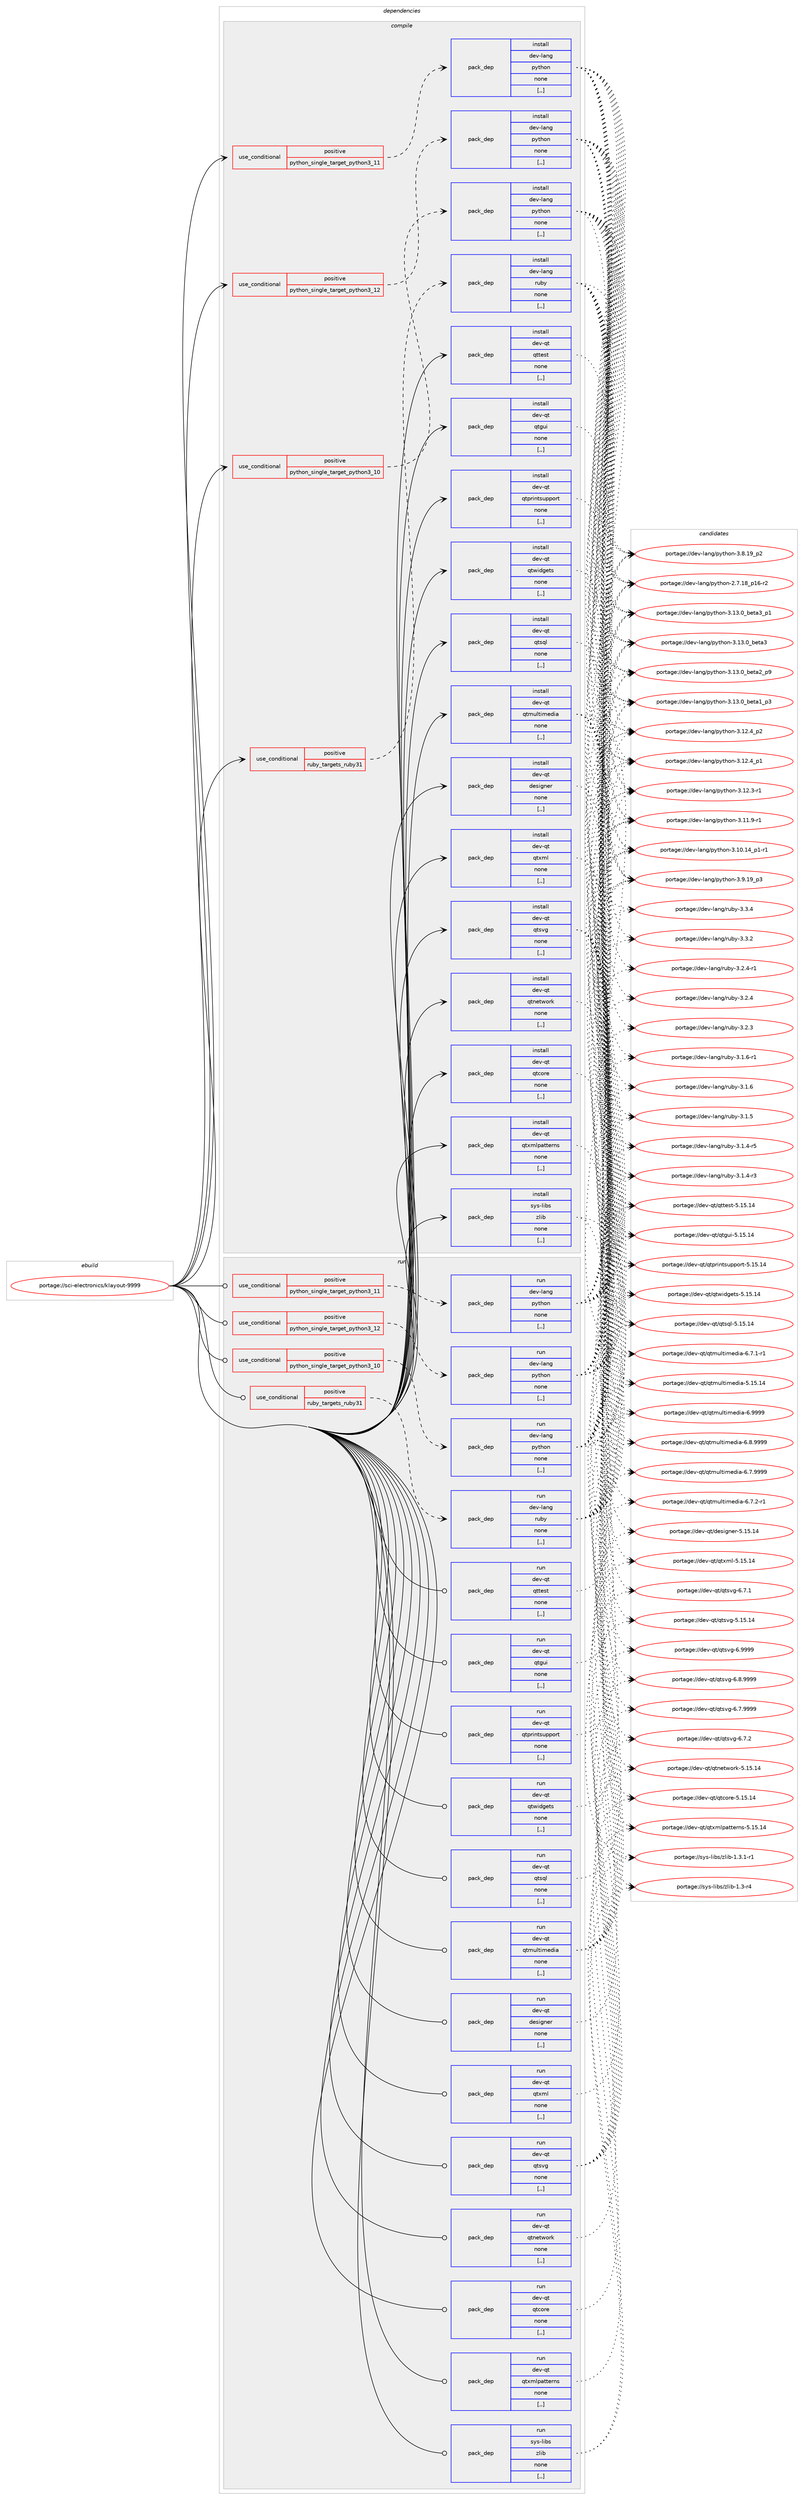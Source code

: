 digraph prolog {

# *************
# Graph options
# *************

newrank=true;
concentrate=true;
compound=true;
graph [rankdir=LR,fontname=Helvetica,fontsize=10,ranksep=1.5];#, ranksep=2.5, nodesep=0.2];
edge  [arrowhead=vee];
node  [fontname=Helvetica,fontsize=10];

# **********
# The ebuild
# **********

subgraph cluster_leftcol {
color=gray;
rank=same;
label=<<i>ebuild</i>>;
id [label="portage://sci-electronics/klayout-9999", color=red, width=4, href="../sci-electronics/klayout-9999.svg"];
}

# ****************
# The dependencies
# ****************

subgraph cluster_midcol {
color=gray;
label=<<i>dependencies</i>>;
subgraph cluster_compile {
fillcolor="#eeeeee";
style=filled;
label=<<i>compile</i>>;
subgraph cond103961 {
dependency392672 [label=<<TABLE BORDER="0" CELLBORDER="1" CELLSPACING="0" CELLPADDING="4"><TR><TD ROWSPAN="3" CELLPADDING="10">use_conditional</TD></TR><TR><TD>positive</TD></TR><TR><TD>python_single_target_python3_10</TD></TR></TABLE>>, shape=none, color=red];
subgraph pack285891 {
dependency392673 [label=<<TABLE BORDER="0" CELLBORDER="1" CELLSPACING="0" CELLPADDING="4" WIDTH="220"><TR><TD ROWSPAN="6" CELLPADDING="30">pack_dep</TD></TR><TR><TD WIDTH="110">install</TD></TR><TR><TD>dev-lang</TD></TR><TR><TD>python</TD></TR><TR><TD>none</TD></TR><TR><TD>[,,]</TD></TR></TABLE>>, shape=none, color=blue];
}
dependency392672:e -> dependency392673:w [weight=20,style="dashed",arrowhead="vee"];
}
id:e -> dependency392672:w [weight=20,style="solid",arrowhead="vee"];
subgraph cond103962 {
dependency392674 [label=<<TABLE BORDER="0" CELLBORDER="1" CELLSPACING="0" CELLPADDING="4"><TR><TD ROWSPAN="3" CELLPADDING="10">use_conditional</TD></TR><TR><TD>positive</TD></TR><TR><TD>python_single_target_python3_11</TD></TR></TABLE>>, shape=none, color=red];
subgraph pack285892 {
dependency392675 [label=<<TABLE BORDER="0" CELLBORDER="1" CELLSPACING="0" CELLPADDING="4" WIDTH="220"><TR><TD ROWSPAN="6" CELLPADDING="30">pack_dep</TD></TR><TR><TD WIDTH="110">install</TD></TR><TR><TD>dev-lang</TD></TR><TR><TD>python</TD></TR><TR><TD>none</TD></TR><TR><TD>[,,]</TD></TR></TABLE>>, shape=none, color=blue];
}
dependency392674:e -> dependency392675:w [weight=20,style="dashed",arrowhead="vee"];
}
id:e -> dependency392674:w [weight=20,style="solid",arrowhead="vee"];
subgraph cond103963 {
dependency392676 [label=<<TABLE BORDER="0" CELLBORDER="1" CELLSPACING="0" CELLPADDING="4"><TR><TD ROWSPAN="3" CELLPADDING="10">use_conditional</TD></TR><TR><TD>positive</TD></TR><TR><TD>python_single_target_python3_12</TD></TR></TABLE>>, shape=none, color=red];
subgraph pack285893 {
dependency392677 [label=<<TABLE BORDER="0" CELLBORDER="1" CELLSPACING="0" CELLPADDING="4" WIDTH="220"><TR><TD ROWSPAN="6" CELLPADDING="30">pack_dep</TD></TR><TR><TD WIDTH="110">install</TD></TR><TR><TD>dev-lang</TD></TR><TR><TD>python</TD></TR><TR><TD>none</TD></TR><TR><TD>[,,]</TD></TR></TABLE>>, shape=none, color=blue];
}
dependency392676:e -> dependency392677:w [weight=20,style="dashed",arrowhead="vee"];
}
id:e -> dependency392676:w [weight=20,style="solid",arrowhead="vee"];
subgraph cond103964 {
dependency392678 [label=<<TABLE BORDER="0" CELLBORDER="1" CELLSPACING="0" CELLPADDING="4"><TR><TD ROWSPAN="3" CELLPADDING="10">use_conditional</TD></TR><TR><TD>positive</TD></TR><TR><TD>ruby_targets_ruby31</TD></TR></TABLE>>, shape=none, color=red];
subgraph pack285894 {
dependency392679 [label=<<TABLE BORDER="0" CELLBORDER="1" CELLSPACING="0" CELLPADDING="4" WIDTH="220"><TR><TD ROWSPAN="6" CELLPADDING="30">pack_dep</TD></TR><TR><TD WIDTH="110">install</TD></TR><TR><TD>dev-lang</TD></TR><TR><TD>ruby</TD></TR><TR><TD>none</TD></TR><TR><TD>[,,]</TD></TR></TABLE>>, shape=none, color=blue];
}
dependency392678:e -> dependency392679:w [weight=20,style="dashed",arrowhead="vee"];
}
id:e -> dependency392678:w [weight=20,style="solid",arrowhead="vee"];
subgraph pack285895 {
dependency392680 [label=<<TABLE BORDER="0" CELLBORDER="1" CELLSPACING="0" CELLPADDING="4" WIDTH="220"><TR><TD ROWSPAN="6" CELLPADDING="30">pack_dep</TD></TR><TR><TD WIDTH="110">install</TD></TR><TR><TD>dev-qt</TD></TR><TR><TD>designer</TD></TR><TR><TD>none</TD></TR><TR><TD>[,,]</TD></TR></TABLE>>, shape=none, color=blue];
}
id:e -> dependency392680:w [weight=20,style="solid",arrowhead="vee"];
subgraph pack285896 {
dependency392681 [label=<<TABLE BORDER="0" CELLBORDER="1" CELLSPACING="0" CELLPADDING="4" WIDTH="220"><TR><TD ROWSPAN="6" CELLPADDING="30">pack_dep</TD></TR><TR><TD WIDTH="110">install</TD></TR><TR><TD>dev-qt</TD></TR><TR><TD>qtcore</TD></TR><TR><TD>none</TD></TR><TR><TD>[,,]</TD></TR></TABLE>>, shape=none, color=blue];
}
id:e -> dependency392681:w [weight=20,style="solid",arrowhead="vee"];
subgraph pack285897 {
dependency392682 [label=<<TABLE BORDER="0" CELLBORDER="1" CELLSPACING="0" CELLPADDING="4" WIDTH="220"><TR><TD ROWSPAN="6" CELLPADDING="30">pack_dep</TD></TR><TR><TD WIDTH="110">install</TD></TR><TR><TD>dev-qt</TD></TR><TR><TD>qtgui</TD></TR><TR><TD>none</TD></TR><TR><TD>[,,]</TD></TR></TABLE>>, shape=none, color=blue];
}
id:e -> dependency392682:w [weight=20,style="solid",arrowhead="vee"];
subgraph pack285898 {
dependency392683 [label=<<TABLE BORDER="0" CELLBORDER="1" CELLSPACING="0" CELLPADDING="4" WIDTH="220"><TR><TD ROWSPAN="6" CELLPADDING="30">pack_dep</TD></TR><TR><TD WIDTH="110">install</TD></TR><TR><TD>dev-qt</TD></TR><TR><TD>qtmultimedia</TD></TR><TR><TD>none</TD></TR><TR><TD>[,,]</TD></TR></TABLE>>, shape=none, color=blue];
}
id:e -> dependency392683:w [weight=20,style="solid",arrowhead="vee"];
subgraph pack285899 {
dependency392684 [label=<<TABLE BORDER="0" CELLBORDER="1" CELLSPACING="0" CELLPADDING="4" WIDTH="220"><TR><TD ROWSPAN="6" CELLPADDING="30">pack_dep</TD></TR><TR><TD WIDTH="110">install</TD></TR><TR><TD>dev-qt</TD></TR><TR><TD>qtnetwork</TD></TR><TR><TD>none</TD></TR><TR><TD>[,,]</TD></TR></TABLE>>, shape=none, color=blue];
}
id:e -> dependency392684:w [weight=20,style="solid",arrowhead="vee"];
subgraph pack285900 {
dependency392685 [label=<<TABLE BORDER="0" CELLBORDER="1" CELLSPACING="0" CELLPADDING="4" WIDTH="220"><TR><TD ROWSPAN="6" CELLPADDING="30">pack_dep</TD></TR><TR><TD WIDTH="110">install</TD></TR><TR><TD>dev-qt</TD></TR><TR><TD>qtprintsupport</TD></TR><TR><TD>none</TD></TR><TR><TD>[,,]</TD></TR></TABLE>>, shape=none, color=blue];
}
id:e -> dependency392685:w [weight=20,style="solid",arrowhead="vee"];
subgraph pack285901 {
dependency392686 [label=<<TABLE BORDER="0" CELLBORDER="1" CELLSPACING="0" CELLPADDING="4" WIDTH="220"><TR><TD ROWSPAN="6" CELLPADDING="30">pack_dep</TD></TR><TR><TD WIDTH="110">install</TD></TR><TR><TD>dev-qt</TD></TR><TR><TD>qtsql</TD></TR><TR><TD>none</TD></TR><TR><TD>[,,]</TD></TR></TABLE>>, shape=none, color=blue];
}
id:e -> dependency392686:w [weight=20,style="solid",arrowhead="vee"];
subgraph pack285902 {
dependency392687 [label=<<TABLE BORDER="0" CELLBORDER="1" CELLSPACING="0" CELLPADDING="4" WIDTH="220"><TR><TD ROWSPAN="6" CELLPADDING="30">pack_dep</TD></TR><TR><TD WIDTH="110">install</TD></TR><TR><TD>dev-qt</TD></TR><TR><TD>qtsvg</TD></TR><TR><TD>none</TD></TR><TR><TD>[,,]</TD></TR></TABLE>>, shape=none, color=blue];
}
id:e -> dependency392687:w [weight=20,style="solid",arrowhead="vee"];
subgraph pack285903 {
dependency392688 [label=<<TABLE BORDER="0" CELLBORDER="1" CELLSPACING="0" CELLPADDING="4" WIDTH="220"><TR><TD ROWSPAN="6" CELLPADDING="30">pack_dep</TD></TR><TR><TD WIDTH="110">install</TD></TR><TR><TD>dev-qt</TD></TR><TR><TD>qttest</TD></TR><TR><TD>none</TD></TR><TR><TD>[,,]</TD></TR></TABLE>>, shape=none, color=blue];
}
id:e -> dependency392688:w [weight=20,style="solid",arrowhead="vee"];
subgraph pack285904 {
dependency392689 [label=<<TABLE BORDER="0" CELLBORDER="1" CELLSPACING="0" CELLPADDING="4" WIDTH="220"><TR><TD ROWSPAN="6" CELLPADDING="30">pack_dep</TD></TR><TR><TD WIDTH="110">install</TD></TR><TR><TD>dev-qt</TD></TR><TR><TD>qtwidgets</TD></TR><TR><TD>none</TD></TR><TR><TD>[,,]</TD></TR></TABLE>>, shape=none, color=blue];
}
id:e -> dependency392689:w [weight=20,style="solid",arrowhead="vee"];
subgraph pack285905 {
dependency392690 [label=<<TABLE BORDER="0" CELLBORDER="1" CELLSPACING="0" CELLPADDING="4" WIDTH="220"><TR><TD ROWSPAN="6" CELLPADDING="30">pack_dep</TD></TR><TR><TD WIDTH="110">install</TD></TR><TR><TD>dev-qt</TD></TR><TR><TD>qtxml</TD></TR><TR><TD>none</TD></TR><TR><TD>[,,]</TD></TR></TABLE>>, shape=none, color=blue];
}
id:e -> dependency392690:w [weight=20,style="solid",arrowhead="vee"];
subgraph pack285906 {
dependency392691 [label=<<TABLE BORDER="0" CELLBORDER="1" CELLSPACING="0" CELLPADDING="4" WIDTH="220"><TR><TD ROWSPAN="6" CELLPADDING="30">pack_dep</TD></TR><TR><TD WIDTH="110">install</TD></TR><TR><TD>dev-qt</TD></TR><TR><TD>qtxmlpatterns</TD></TR><TR><TD>none</TD></TR><TR><TD>[,,]</TD></TR></TABLE>>, shape=none, color=blue];
}
id:e -> dependency392691:w [weight=20,style="solid",arrowhead="vee"];
subgraph pack285907 {
dependency392692 [label=<<TABLE BORDER="0" CELLBORDER="1" CELLSPACING="0" CELLPADDING="4" WIDTH="220"><TR><TD ROWSPAN="6" CELLPADDING="30">pack_dep</TD></TR><TR><TD WIDTH="110">install</TD></TR><TR><TD>sys-libs</TD></TR><TR><TD>zlib</TD></TR><TR><TD>none</TD></TR><TR><TD>[,,]</TD></TR></TABLE>>, shape=none, color=blue];
}
id:e -> dependency392692:w [weight=20,style="solid",arrowhead="vee"];
}
subgraph cluster_compileandrun {
fillcolor="#eeeeee";
style=filled;
label=<<i>compile and run</i>>;
}
subgraph cluster_run {
fillcolor="#eeeeee";
style=filled;
label=<<i>run</i>>;
subgraph cond103965 {
dependency392693 [label=<<TABLE BORDER="0" CELLBORDER="1" CELLSPACING="0" CELLPADDING="4"><TR><TD ROWSPAN="3" CELLPADDING="10">use_conditional</TD></TR><TR><TD>positive</TD></TR><TR><TD>python_single_target_python3_10</TD></TR></TABLE>>, shape=none, color=red];
subgraph pack285908 {
dependency392694 [label=<<TABLE BORDER="0" CELLBORDER="1" CELLSPACING="0" CELLPADDING="4" WIDTH="220"><TR><TD ROWSPAN="6" CELLPADDING="30">pack_dep</TD></TR><TR><TD WIDTH="110">run</TD></TR><TR><TD>dev-lang</TD></TR><TR><TD>python</TD></TR><TR><TD>none</TD></TR><TR><TD>[,,]</TD></TR></TABLE>>, shape=none, color=blue];
}
dependency392693:e -> dependency392694:w [weight=20,style="dashed",arrowhead="vee"];
}
id:e -> dependency392693:w [weight=20,style="solid",arrowhead="odot"];
subgraph cond103966 {
dependency392695 [label=<<TABLE BORDER="0" CELLBORDER="1" CELLSPACING="0" CELLPADDING="4"><TR><TD ROWSPAN="3" CELLPADDING="10">use_conditional</TD></TR><TR><TD>positive</TD></TR><TR><TD>python_single_target_python3_11</TD></TR></TABLE>>, shape=none, color=red];
subgraph pack285909 {
dependency392696 [label=<<TABLE BORDER="0" CELLBORDER="1" CELLSPACING="0" CELLPADDING="4" WIDTH="220"><TR><TD ROWSPAN="6" CELLPADDING="30">pack_dep</TD></TR><TR><TD WIDTH="110">run</TD></TR><TR><TD>dev-lang</TD></TR><TR><TD>python</TD></TR><TR><TD>none</TD></TR><TR><TD>[,,]</TD></TR></TABLE>>, shape=none, color=blue];
}
dependency392695:e -> dependency392696:w [weight=20,style="dashed",arrowhead="vee"];
}
id:e -> dependency392695:w [weight=20,style="solid",arrowhead="odot"];
subgraph cond103967 {
dependency392697 [label=<<TABLE BORDER="0" CELLBORDER="1" CELLSPACING="0" CELLPADDING="4"><TR><TD ROWSPAN="3" CELLPADDING="10">use_conditional</TD></TR><TR><TD>positive</TD></TR><TR><TD>python_single_target_python3_12</TD></TR></TABLE>>, shape=none, color=red];
subgraph pack285910 {
dependency392698 [label=<<TABLE BORDER="0" CELLBORDER="1" CELLSPACING="0" CELLPADDING="4" WIDTH="220"><TR><TD ROWSPAN="6" CELLPADDING="30">pack_dep</TD></TR><TR><TD WIDTH="110">run</TD></TR><TR><TD>dev-lang</TD></TR><TR><TD>python</TD></TR><TR><TD>none</TD></TR><TR><TD>[,,]</TD></TR></TABLE>>, shape=none, color=blue];
}
dependency392697:e -> dependency392698:w [weight=20,style="dashed",arrowhead="vee"];
}
id:e -> dependency392697:w [weight=20,style="solid",arrowhead="odot"];
subgraph cond103968 {
dependency392699 [label=<<TABLE BORDER="0" CELLBORDER="1" CELLSPACING="0" CELLPADDING="4"><TR><TD ROWSPAN="3" CELLPADDING="10">use_conditional</TD></TR><TR><TD>positive</TD></TR><TR><TD>ruby_targets_ruby31</TD></TR></TABLE>>, shape=none, color=red];
subgraph pack285911 {
dependency392700 [label=<<TABLE BORDER="0" CELLBORDER="1" CELLSPACING="0" CELLPADDING="4" WIDTH="220"><TR><TD ROWSPAN="6" CELLPADDING="30">pack_dep</TD></TR><TR><TD WIDTH="110">run</TD></TR><TR><TD>dev-lang</TD></TR><TR><TD>ruby</TD></TR><TR><TD>none</TD></TR><TR><TD>[,,]</TD></TR></TABLE>>, shape=none, color=blue];
}
dependency392699:e -> dependency392700:w [weight=20,style="dashed",arrowhead="vee"];
}
id:e -> dependency392699:w [weight=20,style="solid",arrowhead="odot"];
subgraph pack285912 {
dependency392701 [label=<<TABLE BORDER="0" CELLBORDER="1" CELLSPACING="0" CELLPADDING="4" WIDTH="220"><TR><TD ROWSPAN="6" CELLPADDING="30">pack_dep</TD></TR><TR><TD WIDTH="110">run</TD></TR><TR><TD>dev-qt</TD></TR><TR><TD>designer</TD></TR><TR><TD>none</TD></TR><TR><TD>[,,]</TD></TR></TABLE>>, shape=none, color=blue];
}
id:e -> dependency392701:w [weight=20,style="solid",arrowhead="odot"];
subgraph pack285913 {
dependency392702 [label=<<TABLE BORDER="0" CELLBORDER="1" CELLSPACING="0" CELLPADDING="4" WIDTH="220"><TR><TD ROWSPAN="6" CELLPADDING="30">pack_dep</TD></TR><TR><TD WIDTH="110">run</TD></TR><TR><TD>dev-qt</TD></TR><TR><TD>qtcore</TD></TR><TR><TD>none</TD></TR><TR><TD>[,,]</TD></TR></TABLE>>, shape=none, color=blue];
}
id:e -> dependency392702:w [weight=20,style="solid",arrowhead="odot"];
subgraph pack285914 {
dependency392703 [label=<<TABLE BORDER="0" CELLBORDER="1" CELLSPACING="0" CELLPADDING="4" WIDTH="220"><TR><TD ROWSPAN="6" CELLPADDING="30">pack_dep</TD></TR><TR><TD WIDTH="110">run</TD></TR><TR><TD>dev-qt</TD></TR><TR><TD>qtgui</TD></TR><TR><TD>none</TD></TR><TR><TD>[,,]</TD></TR></TABLE>>, shape=none, color=blue];
}
id:e -> dependency392703:w [weight=20,style="solid",arrowhead="odot"];
subgraph pack285915 {
dependency392704 [label=<<TABLE BORDER="0" CELLBORDER="1" CELLSPACING="0" CELLPADDING="4" WIDTH="220"><TR><TD ROWSPAN="6" CELLPADDING="30">pack_dep</TD></TR><TR><TD WIDTH="110">run</TD></TR><TR><TD>dev-qt</TD></TR><TR><TD>qtmultimedia</TD></TR><TR><TD>none</TD></TR><TR><TD>[,,]</TD></TR></TABLE>>, shape=none, color=blue];
}
id:e -> dependency392704:w [weight=20,style="solid",arrowhead="odot"];
subgraph pack285916 {
dependency392705 [label=<<TABLE BORDER="0" CELLBORDER="1" CELLSPACING="0" CELLPADDING="4" WIDTH="220"><TR><TD ROWSPAN="6" CELLPADDING="30">pack_dep</TD></TR><TR><TD WIDTH="110">run</TD></TR><TR><TD>dev-qt</TD></TR><TR><TD>qtnetwork</TD></TR><TR><TD>none</TD></TR><TR><TD>[,,]</TD></TR></TABLE>>, shape=none, color=blue];
}
id:e -> dependency392705:w [weight=20,style="solid",arrowhead="odot"];
subgraph pack285917 {
dependency392706 [label=<<TABLE BORDER="0" CELLBORDER="1" CELLSPACING="0" CELLPADDING="4" WIDTH="220"><TR><TD ROWSPAN="6" CELLPADDING="30">pack_dep</TD></TR><TR><TD WIDTH="110">run</TD></TR><TR><TD>dev-qt</TD></TR><TR><TD>qtprintsupport</TD></TR><TR><TD>none</TD></TR><TR><TD>[,,]</TD></TR></TABLE>>, shape=none, color=blue];
}
id:e -> dependency392706:w [weight=20,style="solid",arrowhead="odot"];
subgraph pack285918 {
dependency392707 [label=<<TABLE BORDER="0" CELLBORDER="1" CELLSPACING="0" CELLPADDING="4" WIDTH="220"><TR><TD ROWSPAN="6" CELLPADDING="30">pack_dep</TD></TR><TR><TD WIDTH="110">run</TD></TR><TR><TD>dev-qt</TD></TR><TR><TD>qtsql</TD></TR><TR><TD>none</TD></TR><TR><TD>[,,]</TD></TR></TABLE>>, shape=none, color=blue];
}
id:e -> dependency392707:w [weight=20,style="solid",arrowhead="odot"];
subgraph pack285919 {
dependency392708 [label=<<TABLE BORDER="0" CELLBORDER="1" CELLSPACING="0" CELLPADDING="4" WIDTH="220"><TR><TD ROWSPAN="6" CELLPADDING="30">pack_dep</TD></TR><TR><TD WIDTH="110">run</TD></TR><TR><TD>dev-qt</TD></TR><TR><TD>qtsvg</TD></TR><TR><TD>none</TD></TR><TR><TD>[,,]</TD></TR></TABLE>>, shape=none, color=blue];
}
id:e -> dependency392708:w [weight=20,style="solid",arrowhead="odot"];
subgraph pack285920 {
dependency392709 [label=<<TABLE BORDER="0" CELLBORDER="1" CELLSPACING="0" CELLPADDING="4" WIDTH="220"><TR><TD ROWSPAN="6" CELLPADDING="30">pack_dep</TD></TR><TR><TD WIDTH="110">run</TD></TR><TR><TD>dev-qt</TD></TR><TR><TD>qttest</TD></TR><TR><TD>none</TD></TR><TR><TD>[,,]</TD></TR></TABLE>>, shape=none, color=blue];
}
id:e -> dependency392709:w [weight=20,style="solid",arrowhead="odot"];
subgraph pack285921 {
dependency392710 [label=<<TABLE BORDER="0" CELLBORDER="1" CELLSPACING="0" CELLPADDING="4" WIDTH="220"><TR><TD ROWSPAN="6" CELLPADDING="30">pack_dep</TD></TR><TR><TD WIDTH="110">run</TD></TR><TR><TD>dev-qt</TD></TR><TR><TD>qtwidgets</TD></TR><TR><TD>none</TD></TR><TR><TD>[,,]</TD></TR></TABLE>>, shape=none, color=blue];
}
id:e -> dependency392710:w [weight=20,style="solid",arrowhead="odot"];
subgraph pack285922 {
dependency392711 [label=<<TABLE BORDER="0" CELLBORDER="1" CELLSPACING="0" CELLPADDING="4" WIDTH="220"><TR><TD ROWSPAN="6" CELLPADDING="30">pack_dep</TD></TR><TR><TD WIDTH="110">run</TD></TR><TR><TD>dev-qt</TD></TR><TR><TD>qtxml</TD></TR><TR><TD>none</TD></TR><TR><TD>[,,]</TD></TR></TABLE>>, shape=none, color=blue];
}
id:e -> dependency392711:w [weight=20,style="solid",arrowhead="odot"];
subgraph pack285923 {
dependency392712 [label=<<TABLE BORDER="0" CELLBORDER="1" CELLSPACING="0" CELLPADDING="4" WIDTH="220"><TR><TD ROWSPAN="6" CELLPADDING="30">pack_dep</TD></TR><TR><TD WIDTH="110">run</TD></TR><TR><TD>dev-qt</TD></TR><TR><TD>qtxmlpatterns</TD></TR><TR><TD>none</TD></TR><TR><TD>[,,]</TD></TR></TABLE>>, shape=none, color=blue];
}
id:e -> dependency392712:w [weight=20,style="solid",arrowhead="odot"];
subgraph pack285924 {
dependency392713 [label=<<TABLE BORDER="0" CELLBORDER="1" CELLSPACING="0" CELLPADDING="4" WIDTH="220"><TR><TD ROWSPAN="6" CELLPADDING="30">pack_dep</TD></TR><TR><TD WIDTH="110">run</TD></TR><TR><TD>sys-libs</TD></TR><TR><TD>zlib</TD></TR><TR><TD>none</TD></TR><TR><TD>[,,]</TD></TR></TABLE>>, shape=none, color=blue];
}
id:e -> dependency392713:w [weight=20,style="solid",arrowhead="odot"];
}
}

# **************
# The candidates
# **************

subgraph cluster_choices {
rank=same;
color=gray;
label=<<i>candidates</i>>;

subgraph choice285891 {
color=black;
nodesep=1;
choice10010111845108971101034711212111610411111045514649514648959810111697519511249 [label="portage://dev-lang/python-3.13.0_beta3_p1", color=red, width=4,href="../dev-lang/python-3.13.0_beta3_p1.svg"];
choice1001011184510897110103471121211161041111104551464951464895981011169751 [label="portage://dev-lang/python-3.13.0_beta3", color=red, width=4,href="../dev-lang/python-3.13.0_beta3.svg"];
choice10010111845108971101034711212111610411111045514649514648959810111697509511257 [label="portage://dev-lang/python-3.13.0_beta2_p9", color=red, width=4,href="../dev-lang/python-3.13.0_beta2_p9.svg"];
choice10010111845108971101034711212111610411111045514649514648959810111697499511251 [label="portage://dev-lang/python-3.13.0_beta1_p3", color=red, width=4,href="../dev-lang/python-3.13.0_beta1_p3.svg"];
choice100101118451089711010347112121116104111110455146495046529511250 [label="portage://dev-lang/python-3.12.4_p2", color=red, width=4,href="../dev-lang/python-3.12.4_p2.svg"];
choice100101118451089711010347112121116104111110455146495046529511249 [label="portage://dev-lang/python-3.12.4_p1", color=red, width=4,href="../dev-lang/python-3.12.4_p1.svg"];
choice100101118451089711010347112121116104111110455146495046514511449 [label="portage://dev-lang/python-3.12.3-r1", color=red, width=4,href="../dev-lang/python-3.12.3-r1.svg"];
choice100101118451089711010347112121116104111110455146494946574511449 [label="portage://dev-lang/python-3.11.9-r1", color=red, width=4,href="../dev-lang/python-3.11.9-r1.svg"];
choice100101118451089711010347112121116104111110455146494846495295112494511449 [label="portage://dev-lang/python-3.10.14_p1-r1", color=red, width=4,href="../dev-lang/python-3.10.14_p1-r1.svg"];
choice100101118451089711010347112121116104111110455146574649579511251 [label="portage://dev-lang/python-3.9.19_p3", color=red, width=4,href="../dev-lang/python-3.9.19_p3.svg"];
choice100101118451089711010347112121116104111110455146564649579511250 [label="portage://dev-lang/python-3.8.19_p2", color=red, width=4,href="../dev-lang/python-3.8.19_p2.svg"];
choice100101118451089711010347112121116104111110455046554649569511249544511450 [label="portage://dev-lang/python-2.7.18_p16-r2", color=red, width=4,href="../dev-lang/python-2.7.18_p16-r2.svg"];
dependency392673:e -> choice10010111845108971101034711212111610411111045514649514648959810111697519511249:w [style=dotted,weight="100"];
dependency392673:e -> choice1001011184510897110103471121211161041111104551464951464895981011169751:w [style=dotted,weight="100"];
dependency392673:e -> choice10010111845108971101034711212111610411111045514649514648959810111697509511257:w [style=dotted,weight="100"];
dependency392673:e -> choice10010111845108971101034711212111610411111045514649514648959810111697499511251:w [style=dotted,weight="100"];
dependency392673:e -> choice100101118451089711010347112121116104111110455146495046529511250:w [style=dotted,weight="100"];
dependency392673:e -> choice100101118451089711010347112121116104111110455146495046529511249:w [style=dotted,weight="100"];
dependency392673:e -> choice100101118451089711010347112121116104111110455146495046514511449:w [style=dotted,weight="100"];
dependency392673:e -> choice100101118451089711010347112121116104111110455146494946574511449:w [style=dotted,weight="100"];
dependency392673:e -> choice100101118451089711010347112121116104111110455146494846495295112494511449:w [style=dotted,weight="100"];
dependency392673:e -> choice100101118451089711010347112121116104111110455146574649579511251:w [style=dotted,weight="100"];
dependency392673:e -> choice100101118451089711010347112121116104111110455146564649579511250:w [style=dotted,weight="100"];
dependency392673:e -> choice100101118451089711010347112121116104111110455046554649569511249544511450:w [style=dotted,weight="100"];
}
subgraph choice285892 {
color=black;
nodesep=1;
choice10010111845108971101034711212111610411111045514649514648959810111697519511249 [label="portage://dev-lang/python-3.13.0_beta3_p1", color=red, width=4,href="../dev-lang/python-3.13.0_beta3_p1.svg"];
choice1001011184510897110103471121211161041111104551464951464895981011169751 [label="portage://dev-lang/python-3.13.0_beta3", color=red, width=4,href="../dev-lang/python-3.13.0_beta3.svg"];
choice10010111845108971101034711212111610411111045514649514648959810111697509511257 [label="portage://dev-lang/python-3.13.0_beta2_p9", color=red, width=4,href="../dev-lang/python-3.13.0_beta2_p9.svg"];
choice10010111845108971101034711212111610411111045514649514648959810111697499511251 [label="portage://dev-lang/python-3.13.0_beta1_p3", color=red, width=4,href="../dev-lang/python-3.13.0_beta1_p3.svg"];
choice100101118451089711010347112121116104111110455146495046529511250 [label="portage://dev-lang/python-3.12.4_p2", color=red, width=4,href="../dev-lang/python-3.12.4_p2.svg"];
choice100101118451089711010347112121116104111110455146495046529511249 [label="portage://dev-lang/python-3.12.4_p1", color=red, width=4,href="../dev-lang/python-3.12.4_p1.svg"];
choice100101118451089711010347112121116104111110455146495046514511449 [label="portage://dev-lang/python-3.12.3-r1", color=red, width=4,href="../dev-lang/python-3.12.3-r1.svg"];
choice100101118451089711010347112121116104111110455146494946574511449 [label="portage://dev-lang/python-3.11.9-r1", color=red, width=4,href="../dev-lang/python-3.11.9-r1.svg"];
choice100101118451089711010347112121116104111110455146494846495295112494511449 [label="portage://dev-lang/python-3.10.14_p1-r1", color=red, width=4,href="../dev-lang/python-3.10.14_p1-r1.svg"];
choice100101118451089711010347112121116104111110455146574649579511251 [label="portage://dev-lang/python-3.9.19_p3", color=red, width=4,href="../dev-lang/python-3.9.19_p3.svg"];
choice100101118451089711010347112121116104111110455146564649579511250 [label="portage://dev-lang/python-3.8.19_p2", color=red, width=4,href="../dev-lang/python-3.8.19_p2.svg"];
choice100101118451089711010347112121116104111110455046554649569511249544511450 [label="portage://dev-lang/python-2.7.18_p16-r2", color=red, width=4,href="../dev-lang/python-2.7.18_p16-r2.svg"];
dependency392675:e -> choice10010111845108971101034711212111610411111045514649514648959810111697519511249:w [style=dotted,weight="100"];
dependency392675:e -> choice1001011184510897110103471121211161041111104551464951464895981011169751:w [style=dotted,weight="100"];
dependency392675:e -> choice10010111845108971101034711212111610411111045514649514648959810111697509511257:w [style=dotted,weight="100"];
dependency392675:e -> choice10010111845108971101034711212111610411111045514649514648959810111697499511251:w [style=dotted,weight="100"];
dependency392675:e -> choice100101118451089711010347112121116104111110455146495046529511250:w [style=dotted,weight="100"];
dependency392675:e -> choice100101118451089711010347112121116104111110455146495046529511249:w [style=dotted,weight="100"];
dependency392675:e -> choice100101118451089711010347112121116104111110455146495046514511449:w [style=dotted,weight="100"];
dependency392675:e -> choice100101118451089711010347112121116104111110455146494946574511449:w [style=dotted,weight="100"];
dependency392675:e -> choice100101118451089711010347112121116104111110455146494846495295112494511449:w [style=dotted,weight="100"];
dependency392675:e -> choice100101118451089711010347112121116104111110455146574649579511251:w [style=dotted,weight="100"];
dependency392675:e -> choice100101118451089711010347112121116104111110455146564649579511250:w [style=dotted,weight="100"];
dependency392675:e -> choice100101118451089711010347112121116104111110455046554649569511249544511450:w [style=dotted,weight="100"];
}
subgraph choice285893 {
color=black;
nodesep=1;
choice10010111845108971101034711212111610411111045514649514648959810111697519511249 [label="portage://dev-lang/python-3.13.0_beta3_p1", color=red, width=4,href="../dev-lang/python-3.13.0_beta3_p1.svg"];
choice1001011184510897110103471121211161041111104551464951464895981011169751 [label="portage://dev-lang/python-3.13.0_beta3", color=red, width=4,href="../dev-lang/python-3.13.0_beta3.svg"];
choice10010111845108971101034711212111610411111045514649514648959810111697509511257 [label="portage://dev-lang/python-3.13.0_beta2_p9", color=red, width=4,href="../dev-lang/python-3.13.0_beta2_p9.svg"];
choice10010111845108971101034711212111610411111045514649514648959810111697499511251 [label="portage://dev-lang/python-3.13.0_beta1_p3", color=red, width=4,href="../dev-lang/python-3.13.0_beta1_p3.svg"];
choice100101118451089711010347112121116104111110455146495046529511250 [label="portage://dev-lang/python-3.12.4_p2", color=red, width=4,href="../dev-lang/python-3.12.4_p2.svg"];
choice100101118451089711010347112121116104111110455146495046529511249 [label="portage://dev-lang/python-3.12.4_p1", color=red, width=4,href="../dev-lang/python-3.12.4_p1.svg"];
choice100101118451089711010347112121116104111110455146495046514511449 [label="portage://dev-lang/python-3.12.3-r1", color=red, width=4,href="../dev-lang/python-3.12.3-r1.svg"];
choice100101118451089711010347112121116104111110455146494946574511449 [label="portage://dev-lang/python-3.11.9-r1", color=red, width=4,href="../dev-lang/python-3.11.9-r1.svg"];
choice100101118451089711010347112121116104111110455146494846495295112494511449 [label="portage://dev-lang/python-3.10.14_p1-r1", color=red, width=4,href="../dev-lang/python-3.10.14_p1-r1.svg"];
choice100101118451089711010347112121116104111110455146574649579511251 [label="portage://dev-lang/python-3.9.19_p3", color=red, width=4,href="../dev-lang/python-3.9.19_p3.svg"];
choice100101118451089711010347112121116104111110455146564649579511250 [label="portage://dev-lang/python-3.8.19_p2", color=red, width=4,href="../dev-lang/python-3.8.19_p2.svg"];
choice100101118451089711010347112121116104111110455046554649569511249544511450 [label="portage://dev-lang/python-2.7.18_p16-r2", color=red, width=4,href="../dev-lang/python-2.7.18_p16-r2.svg"];
dependency392677:e -> choice10010111845108971101034711212111610411111045514649514648959810111697519511249:w [style=dotted,weight="100"];
dependency392677:e -> choice1001011184510897110103471121211161041111104551464951464895981011169751:w [style=dotted,weight="100"];
dependency392677:e -> choice10010111845108971101034711212111610411111045514649514648959810111697509511257:w [style=dotted,weight="100"];
dependency392677:e -> choice10010111845108971101034711212111610411111045514649514648959810111697499511251:w [style=dotted,weight="100"];
dependency392677:e -> choice100101118451089711010347112121116104111110455146495046529511250:w [style=dotted,weight="100"];
dependency392677:e -> choice100101118451089711010347112121116104111110455146495046529511249:w [style=dotted,weight="100"];
dependency392677:e -> choice100101118451089711010347112121116104111110455146495046514511449:w [style=dotted,weight="100"];
dependency392677:e -> choice100101118451089711010347112121116104111110455146494946574511449:w [style=dotted,weight="100"];
dependency392677:e -> choice100101118451089711010347112121116104111110455146494846495295112494511449:w [style=dotted,weight="100"];
dependency392677:e -> choice100101118451089711010347112121116104111110455146574649579511251:w [style=dotted,weight="100"];
dependency392677:e -> choice100101118451089711010347112121116104111110455146564649579511250:w [style=dotted,weight="100"];
dependency392677:e -> choice100101118451089711010347112121116104111110455046554649569511249544511450:w [style=dotted,weight="100"];
}
subgraph choice285894 {
color=black;
nodesep=1;
choice10010111845108971101034711411798121455146514652 [label="portage://dev-lang/ruby-3.3.4", color=red, width=4,href="../dev-lang/ruby-3.3.4.svg"];
choice10010111845108971101034711411798121455146514650 [label="portage://dev-lang/ruby-3.3.2", color=red, width=4,href="../dev-lang/ruby-3.3.2.svg"];
choice100101118451089711010347114117981214551465046524511449 [label="portage://dev-lang/ruby-3.2.4-r1", color=red, width=4,href="../dev-lang/ruby-3.2.4-r1.svg"];
choice10010111845108971101034711411798121455146504652 [label="portage://dev-lang/ruby-3.2.4", color=red, width=4,href="../dev-lang/ruby-3.2.4.svg"];
choice10010111845108971101034711411798121455146504651 [label="portage://dev-lang/ruby-3.2.3", color=red, width=4,href="../dev-lang/ruby-3.2.3.svg"];
choice100101118451089711010347114117981214551464946544511449 [label="portage://dev-lang/ruby-3.1.6-r1", color=red, width=4,href="../dev-lang/ruby-3.1.6-r1.svg"];
choice10010111845108971101034711411798121455146494654 [label="portage://dev-lang/ruby-3.1.6", color=red, width=4,href="../dev-lang/ruby-3.1.6.svg"];
choice10010111845108971101034711411798121455146494653 [label="portage://dev-lang/ruby-3.1.5", color=red, width=4,href="../dev-lang/ruby-3.1.5.svg"];
choice100101118451089711010347114117981214551464946524511453 [label="portage://dev-lang/ruby-3.1.4-r5", color=red, width=4,href="../dev-lang/ruby-3.1.4-r5.svg"];
choice100101118451089711010347114117981214551464946524511451 [label="portage://dev-lang/ruby-3.1.4-r3", color=red, width=4,href="../dev-lang/ruby-3.1.4-r3.svg"];
dependency392679:e -> choice10010111845108971101034711411798121455146514652:w [style=dotted,weight="100"];
dependency392679:e -> choice10010111845108971101034711411798121455146514650:w [style=dotted,weight="100"];
dependency392679:e -> choice100101118451089711010347114117981214551465046524511449:w [style=dotted,weight="100"];
dependency392679:e -> choice10010111845108971101034711411798121455146504652:w [style=dotted,weight="100"];
dependency392679:e -> choice10010111845108971101034711411798121455146504651:w [style=dotted,weight="100"];
dependency392679:e -> choice100101118451089711010347114117981214551464946544511449:w [style=dotted,weight="100"];
dependency392679:e -> choice10010111845108971101034711411798121455146494654:w [style=dotted,weight="100"];
dependency392679:e -> choice10010111845108971101034711411798121455146494653:w [style=dotted,weight="100"];
dependency392679:e -> choice100101118451089711010347114117981214551464946524511453:w [style=dotted,weight="100"];
dependency392679:e -> choice100101118451089711010347114117981214551464946524511451:w [style=dotted,weight="100"];
}
subgraph choice285895 {
color=black;
nodesep=1;
choice10010111845113116471001011151051031101011144553464953464952 [label="portage://dev-qt/designer-5.15.14", color=red, width=4,href="../dev-qt/designer-5.15.14.svg"];
dependency392680:e -> choice10010111845113116471001011151051031101011144553464953464952:w [style=dotted,weight="100"];
}
subgraph choice285896 {
color=black;
nodesep=1;
choice1001011184511311647113116991111141014553464953464952 [label="portage://dev-qt/qtcore-5.15.14", color=red, width=4,href="../dev-qt/qtcore-5.15.14.svg"];
dependency392681:e -> choice1001011184511311647113116991111141014553464953464952:w [style=dotted,weight="100"];
}
subgraph choice285897 {
color=black;
nodesep=1;
choice10010111845113116471131161031171054553464953464952 [label="portage://dev-qt/qtgui-5.15.14", color=red, width=4,href="../dev-qt/qtgui-5.15.14.svg"];
dependency392682:e -> choice10010111845113116471131161031171054553464953464952:w [style=dotted,weight="100"];
}
subgraph choice285898 {
color=black;
nodesep=1;
choice10010111845113116471131161091171081161051091011001059745544657575757 [label="portage://dev-qt/qtmultimedia-6.9999", color=red, width=4,href="../dev-qt/qtmultimedia-6.9999.svg"];
choice100101118451131164711311610911710811610510910110010597455446564657575757 [label="portage://dev-qt/qtmultimedia-6.8.9999", color=red, width=4,href="../dev-qt/qtmultimedia-6.8.9999.svg"];
choice100101118451131164711311610911710811610510910110010597455446554657575757 [label="portage://dev-qt/qtmultimedia-6.7.9999", color=red, width=4,href="../dev-qt/qtmultimedia-6.7.9999.svg"];
choice1001011184511311647113116109117108116105109101100105974554465546504511449 [label="portage://dev-qt/qtmultimedia-6.7.2-r1", color=red, width=4,href="../dev-qt/qtmultimedia-6.7.2-r1.svg"];
choice1001011184511311647113116109117108116105109101100105974554465546494511449 [label="portage://dev-qt/qtmultimedia-6.7.1-r1", color=red, width=4,href="../dev-qt/qtmultimedia-6.7.1-r1.svg"];
choice1001011184511311647113116109117108116105109101100105974553464953464952 [label="portage://dev-qt/qtmultimedia-5.15.14", color=red, width=4,href="../dev-qt/qtmultimedia-5.15.14.svg"];
dependency392683:e -> choice10010111845113116471131161091171081161051091011001059745544657575757:w [style=dotted,weight="100"];
dependency392683:e -> choice100101118451131164711311610911710811610510910110010597455446564657575757:w [style=dotted,weight="100"];
dependency392683:e -> choice100101118451131164711311610911710811610510910110010597455446554657575757:w [style=dotted,weight="100"];
dependency392683:e -> choice1001011184511311647113116109117108116105109101100105974554465546504511449:w [style=dotted,weight="100"];
dependency392683:e -> choice1001011184511311647113116109117108116105109101100105974554465546494511449:w [style=dotted,weight="100"];
dependency392683:e -> choice1001011184511311647113116109117108116105109101100105974553464953464952:w [style=dotted,weight="100"];
}
subgraph choice285899 {
color=black;
nodesep=1;
choice10010111845113116471131161101011161191111141074553464953464952 [label="portage://dev-qt/qtnetwork-5.15.14", color=red, width=4,href="../dev-qt/qtnetwork-5.15.14.svg"];
dependency392684:e -> choice10010111845113116471131161101011161191111141074553464953464952:w [style=dotted,weight="100"];
}
subgraph choice285900 {
color=black;
nodesep=1;
choice10010111845113116471131161121141051101161151171121121111141164553464953464952 [label="portage://dev-qt/qtprintsupport-5.15.14", color=red, width=4,href="../dev-qt/qtprintsupport-5.15.14.svg"];
dependency392685:e -> choice10010111845113116471131161121141051101161151171121121111141164553464953464952:w [style=dotted,weight="100"];
}
subgraph choice285901 {
color=black;
nodesep=1;
choice10010111845113116471131161151131084553464953464952 [label="portage://dev-qt/qtsql-5.15.14", color=red, width=4,href="../dev-qt/qtsql-5.15.14.svg"];
dependency392686:e -> choice10010111845113116471131161151131084553464953464952:w [style=dotted,weight="100"];
}
subgraph choice285902 {
color=black;
nodesep=1;
choice100101118451131164711311611511810345544657575757 [label="portage://dev-qt/qtsvg-6.9999", color=red, width=4,href="../dev-qt/qtsvg-6.9999.svg"];
choice1001011184511311647113116115118103455446564657575757 [label="portage://dev-qt/qtsvg-6.8.9999", color=red, width=4,href="../dev-qt/qtsvg-6.8.9999.svg"];
choice1001011184511311647113116115118103455446554657575757 [label="portage://dev-qt/qtsvg-6.7.9999", color=red, width=4,href="../dev-qt/qtsvg-6.7.9999.svg"];
choice1001011184511311647113116115118103455446554650 [label="portage://dev-qt/qtsvg-6.7.2", color=red, width=4,href="../dev-qt/qtsvg-6.7.2.svg"];
choice1001011184511311647113116115118103455446554649 [label="portage://dev-qt/qtsvg-6.7.1", color=red, width=4,href="../dev-qt/qtsvg-6.7.1.svg"];
choice10010111845113116471131161151181034553464953464952 [label="portage://dev-qt/qtsvg-5.15.14", color=red, width=4,href="../dev-qt/qtsvg-5.15.14.svg"];
dependency392687:e -> choice100101118451131164711311611511810345544657575757:w [style=dotted,weight="100"];
dependency392687:e -> choice1001011184511311647113116115118103455446564657575757:w [style=dotted,weight="100"];
dependency392687:e -> choice1001011184511311647113116115118103455446554657575757:w [style=dotted,weight="100"];
dependency392687:e -> choice1001011184511311647113116115118103455446554650:w [style=dotted,weight="100"];
dependency392687:e -> choice1001011184511311647113116115118103455446554649:w [style=dotted,weight="100"];
dependency392687:e -> choice10010111845113116471131161151181034553464953464952:w [style=dotted,weight="100"];
}
subgraph choice285903 {
color=black;
nodesep=1;
choice10010111845113116471131161161011151164553464953464952 [label="portage://dev-qt/qttest-5.15.14", color=red, width=4,href="../dev-qt/qttest-5.15.14.svg"];
dependency392688:e -> choice10010111845113116471131161161011151164553464953464952:w [style=dotted,weight="100"];
}
subgraph choice285904 {
color=black;
nodesep=1;
choice10010111845113116471131161191051001031011161154553464953464952 [label="portage://dev-qt/qtwidgets-5.15.14", color=red, width=4,href="../dev-qt/qtwidgets-5.15.14.svg"];
dependency392689:e -> choice10010111845113116471131161191051001031011161154553464953464952:w [style=dotted,weight="100"];
}
subgraph choice285905 {
color=black;
nodesep=1;
choice10010111845113116471131161201091084553464953464952 [label="portage://dev-qt/qtxml-5.15.14", color=red, width=4,href="../dev-qt/qtxml-5.15.14.svg"];
dependency392690:e -> choice10010111845113116471131161201091084553464953464952:w [style=dotted,weight="100"];
}
subgraph choice285906 {
color=black;
nodesep=1;
choice1001011184511311647113116120109108112971161161011141101154553464953464952 [label="portage://dev-qt/qtxmlpatterns-5.15.14", color=red, width=4,href="../dev-qt/qtxmlpatterns-5.15.14.svg"];
dependency392691:e -> choice1001011184511311647113116120109108112971161161011141101154553464953464952:w [style=dotted,weight="100"];
}
subgraph choice285907 {
color=black;
nodesep=1;
choice115121115451081059811547122108105984549465146494511449 [label="portage://sys-libs/zlib-1.3.1-r1", color=red, width=4,href="../sys-libs/zlib-1.3.1-r1.svg"];
choice11512111545108105981154712210810598454946514511452 [label="portage://sys-libs/zlib-1.3-r4", color=red, width=4,href="../sys-libs/zlib-1.3-r4.svg"];
dependency392692:e -> choice115121115451081059811547122108105984549465146494511449:w [style=dotted,weight="100"];
dependency392692:e -> choice11512111545108105981154712210810598454946514511452:w [style=dotted,weight="100"];
}
subgraph choice285908 {
color=black;
nodesep=1;
choice10010111845108971101034711212111610411111045514649514648959810111697519511249 [label="portage://dev-lang/python-3.13.0_beta3_p1", color=red, width=4,href="../dev-lang/python-3.13.0_beta3_p1.svg"];
choice1001011184510897110103471121211161041111104551464951464895981011169751 [label="portage://dev-lang/python-3.13.0_beta3", color=red, width=4,href="../dev-lang/python-3.13.0_beta3.svg"];
choice10010111845108971101034711212111610411111045514649514648959810111697509511257 [label="portage://dev-lang/python-3.13.0_beta2_p9", color=red, width=4,href="../dev-lang/python-3.13.0_beta2_p9.svg"];
choice10010111845108971101034711212111610411111045514649514648959810111697499511251 [label="portage://dev-lang/python-3.13.0_beta1_p3", color=red, width=4,href="../dev-lang/python-3.13.0_beta1_p3.svg"];
choice100101118451089711010347112121116104111110455146495046529511250 [label="portage://dev-lang/python-3.12.4_p2", color=red, width=4,href="../dev-lang/python-3.12.4_p2.svg"];
choice100101118451089711010347112121116104111110455146495046529511249 [label="portage://dev-lang/python-3.12.4_p1", color=red, width=4,href="../dev-lang/python-3.12.4_p1.svg"];
choice100101118451089711010347112121116104111110455146495046514511449 [label="portage://dev-lang/python-3.12.3-r1", color=red, width=4,href="../dev-lang/python-3.12.3-r1.svg"];
choice100101118451089711010347112121116104111110455146494946574511449 [label="portage://dev-lang/python-3.11.9-r1", color=red, width=4,href="../dev-lang/python-3.11.9-r1.svg"];
choice100101118451089711010347112121116104111110455146494846495295112494511449 [label="portage://dev-lang/python-3.10.14_p1-r1", color=red, width=4,href="../dev-lang/python-3.10.14_p1-r1.svg"];
choice100101118451089711010347112121116104111110455146574649579511251 [label="portage://dev-lang/python-3.9.19_p3", color=red, width=4,href="../dev-lang/python-3.9.19_p3.svg"];
choice100101118451089711010347112121116104111110455146564649579511250 [label="portage://dev-lang/python-3.8.19_p2", color=red, width=4,href="../dev-lang/python-3.8.19_p2.svg"];
choice100101118451089711010347112121116104111110455046554649569511249544511450 [label="portage://dev-lang/python-2.7.18_p16-r2", color=red, width=4,href="../dev-lang/python-2.7.18_p16-r2.svg"];
dependency392694:e -> choice10010111845108971101034711212111610411111045514649514648959810111697519511249:w [style=dotted,weight="100"];
dependency392694:e -> choice1001011184510897110103471121211161041111104551464951464895981011169751:w [style=dotted,weight="100"];
dependency392694:e -> choice10010111845108971101034711212111610411111045514649514648959810111697509511257:w [style=dotted,weight="100"];
dependency392694:e -> choice10010111845108971101034711212111610411111045514649514648959810111697499511251:w [style=dotted,weight="100"];
dependency392694:e -> choice100101118451089711010347112121116104111110455146495046529511250:w [style=dotted,weight="100"];
dependency392694:e -> choice100101118451089711010347112121116104111110455146495046529511249:w [style=dotted,weight="100"];
dependency392694:e -> choice100101118451089711010347112121116104111110455146495046514511449:w [style=dotted,weight="100"];
dependency392694:e -> choice100101118451089711010347112121116104111110455146494946574511449:w [style=dotted,weight="100"];
dependency392694:e -> choice100101118451089711010347112121116104111110455146494846495295112494511449:w [style=dotted,weight="100"];
dependency392694:e -> choice100101118451089711010347112121116104111110455146574649579511251:w [style=dotted,weight="100"];
dependency392694:e -> choice100101118451089711010347112121116104111110455146564649579511250:w [style=dotted,weight="100"];
dependency392694:e -> choice100101118451089711010347112121116104111110455046554649569511249544511450:w [style=dotted,weight="100"];
}
subgraph choice285909 {
color=black;
nodesep=1;
choice10010111845108971101034711212111610411111045514649514648959810111697519511249 [label="portage://dev-lang/python-3.13.0_beta3_p1", color=red, width=4,href="../dev-lang/python-3.13.0_beta3_p1.svg"];
choice1001011184510897110103471121211161041111104551464951464895981011169751 [label="portage://dev-lang/python-3.13.0_beta3", color=red, width=4,href="../dev-lang/python-3.13.0_beta3.svg"];
choice10010111845108971101034711212111610411111045514649514648959810111697509511257 [label="portage://dev-lang/python-3.13.0_beta2_p9", color=red, width=4,href="../dev-lang/python-3.13.0_beta2_p9.svg"];
choice10010111845108971101034711212111610411111045514649514648959810111697499511251 [label="portage://dev-lang/python-3.13.0_beta1_p3", color=red, width=4,href="../dev-lang/python-3.13.0_beta1_p3.svg"];
choice100101118451089711010347112121116104111110455146495046529511250 [label="portage://dev-lang/python-3.12.4_p2", color=red, width=4,href="../dev-lang/python-3.12.4_p2.svg"];
choice100101118451089711010347112121116104111110455146495046529511249 [label="portage://dev-lang/python-3.12.4_p1", color=red, width=4,href="../dev-lang/python-3.12.4_p1.svg"];
choice100101118451089711010347112121116104111110455146495046514511449 [label="portage://dev-lang/python-3.12.3-r1", color=red, width=4,href="../dev-lang/python-3.12.3-r1.svg"];
choice100101118451089711010347112121116104111110455146494946574511449 [label="portage://dev-lang/python-3.11.9-r1", color=red, width=4,href="../dev-lang/python-3.11.9-r1.svg"];
choice100101118451089711010347112121116104111110455146494846495295112494511449 [label="portage://dev-lang/python-3.10.14_p1-r1", color=red, width=4,href="../dev-lang/python-3.10.14_p1-r1.svg"];
choice100101118451089711010347112121116104111110455146574649579511251 [label="portage://dev-lang/python-3.9.19_p3", color=red, width=4,href="../dev-lang/python-3.9.19_p3.svg"];
choice100101118451089711010347112121116104111110455146564649579511250 [label="portage://dev-lang/python-3.8.19_p2", color=red, width=4,href="../dev-lang/python-3.8.19_p2.svg"];
choice100101118451089711010347112121116104111110455046554649569511249544511450 [label="portage://dev-lang/python-2.7.18_p16-r2", color=red, width=4,href="../dev-lang/python-2.7.18_p16-r2.svg"];
dependency392696:e -> choice10010111845108971101034711212111610411111045514649514648959810111697519511249:w [style=dotted,weight="100"];
dependency392696:e -> choice1001011184510897110103471121211161041111104551464951464895981011169751:w [style=dotted,weight="100"];
dependency392696:e -> choice10010111845108971101034711212111610411111045514649514648959810111697509511257:w [style=dotted,weight="100"];
dependency392696:e -> choice10010111845108971101034711212111610411111045514649514648959810111697499511251:w [style=dotted,weight="100"];
dependency392696:e -> choice100101118451089711010347112121116104111110455146495046529511250:w [style=dotted,weight="100"];
dependency392696:e -> choice100101118451089711010347112121116104111110455146495046529511249:w [style=dotted,weight="100"];
dependency392696:e -> choice100101118451089711010347112121116104111110455146495046514511449:w [style=dotted,weight="100"];
dependency392696:e -> choice100101118451089711010347112121116104111110455146494946574511449:w [style=dotted,weight="100"];
dependency392696:e -> choice100101118451089711010347112121116104111110455146494846495295112494511449:w [style=dotted,weight="100"];
dependency392696:e -> choice100101118451089711010347112121116104111110455146574649579511251:w [style=dotted,weight="100"];
dependency392696:e -> choice100101118451089711010347112121116104111110455146564649579511250:w [style=dotted,weight="100"];
dependency392696:e -> choice100101118451089711010347112121116104111110455046554649569511249544511450:w [style=dotted,weight="100"];
}
subgraph choice285910 {
color=black;
nodesep=1;
choice10010111845108971101034711212111610411111045514649514648959810111697519511249 [label="portage://dev-lang/python-3.13.0_beta3_p1", color=red, width=4,href="../dev-lang/python-3.13.0_beta3_p1.svg"];
choice1001011184510897110103471121211161041111104551464951464895981011169751 [label="portage://dev-lang/python-3.13.0_beta3", color=red, width=4,href="../dev-lang/python-3.13.0_beta3.svg"];
choice10010111845108971101034711212111610411111045514649514648959810111697509511257 [label="portage://dev-lang/python-3.13.0_beta2_p9", color=red, width=4,href="../dev-lang/python-3.13.0_beta2_p9.svg"];
choice10010111845108971101034711212111610411111045514649514648959810111697499511251 [label="portage://dev-lang/python-3.13.0_beta1_p3", color=red, width=4,href="../dev-lang/python-3.13.0_beta1_p3.svg"];
choice100101118451089711010347112121116104111110455146495046529511250 [label="portage://dev-lang/python-3.12.4_p2", color=red, width=4,href="../dev-lang/python-3.12.4_p2.svg"];
choice100101118451089711010347112121116104111110455146495046529511249 [label="portage://dev-lang/python-3.12.4_p1", color=red, width=4,href="../dev-lang/python-3.12.4_p1.svg"];
choice100101118451089711010347112121116104111110455146495046514511449 [label="portage://dev-lang/python-3.12.3-r1", color=red, width=4,href="../dev-lang/python-3.12.3-r1.svg"];
choice100101118451089711010347112121116104111110455146494946574511449 [label="portage://dev-lang/python-3.11.9-r1", color=red, width=4,href="../dev-lang/python-3.11.9-r1.svg"];
choice100101118451089711010347112121116104111110455146494846495295112494511449 [label="portage://dev-lang/python-3.10.14_p1-r1", color=red, width=4,href="../dev-lang/python-3.10.14_p1-r1.svg"];
choice100101118451089711010347112121116104111110455146574649579511251 [label="portage://dev-lang/python-3.9.19_p3", color=red, width=4,href="../dev-lang/python-3.9.19_p3.svg"];
choice100101118451089711010347112121116104111110455146564649579511250 [label="portage://dev-lang/python-3.8.19_p2", color=red, width=4,href="../dev-lang/python-3.8.19_p2.svg"];
choice100101118451089711010347112121116104111110455046554649569511249544511450 [label="portage://dev-lang/python-2.7.18_p16-r2", color=red, width=4,href="../dev-lang/python-2.7.18_p16-r2.svg"];
dependency392698:e -> choice10010111845108971101034711212111610411111045514649514648959810111697519511249:w [style=dotted,weight="100"];
dependency392698:e -> choice1001011184510897110103471121211161041111104551464951464895981011169751:w [style=dotted,weight="100"];
dependency392698:e -> choice10010111845108971101034711212111610411111045514649514648959810111697509511257:w [style=dotted,weight="100"];
dependency392698:e -> choice10010111845108971101034711212111610411111045514649514648959810111697499511251:w [style=dotted,weight="100"];
dependency392698:e -> choice100101118451089711010347112121116104111110455146495046529511250:w [style=dotted,weight="100"];
dependency392698:e -> choice100101118451089711010347112121116104111110455146495046529511249:w [style=dotted,weight="100"];
dependency392698:e -> choice100101118451089711010347112121116104111110455146495046514511449:w [style=dotted,weight="100"];
dependency392698:e -> choice100101118451089711010347112121116104111110455146494946574511449:w [style=dotted,weight="100"];
dependency392698:e -> choice100101118451089711010347112121116104111110455146494846495295112494511449:w [style=dotted,weight="100"];
dependency392698:e -> choice100101118451089711010347112121116104111110455146574649579511251:w [style=dotted,weight="100"];
dependency392698:e -> choice100101118451089711010347112121116104111110455146564649579511250:w [style=dotted,weight="100"];
dependency392698:e -> choice100101118451089711010347112121116104111110455046554649569511249544511450:w [style=dotted,weight="100"];
}
subgraph choice285911 {
color=black;
nodesep=1;
choice10010111845108971101034711411798121455146514652 [label="portage://dev-lang/ruby-3.3.4", color=red, width=4,href="../dev-lang/ruby-3.3.4.svg"];
choice10010111845108971101034711411798121455146514650 [label="portage://dev-lang/ruby-3.3.2", color=red, width=4,href="../dev-lang/ruby-3.3.2.svg"];
choice100101118451089711010347114117981214551465046524511449 [label="portage://dev-lang/ruby-3.2.4-r1", color=red, width=4,href="../dev-lang/ruby-3.2.4-r1.svg"];
choice10010111845108971101034711411798121455146504652 [label="portage://dev-lang/ruby-3.2.4", color=red, width=4,href="../dev-lang/ruby-3.2.4.svg"];
choice10010111845108971101034711411798121455146504651 [label="portage://dev-lang/ruby-3.2.3", color=red, width=4,href="../dev-lang/ruby-3.2.3.svg"];
choice100101118451089711010347114117981214551464946544511449 [label="portage://dev-lang/ruby-3.1.6-r1", color=red, width=4,href="../dev-lang/ruby-3.1.6-r1.svg"];
choice10010111845108971101034711411798121455146494654 [label="portage://dev-lang/ruby-3.1.6", color=red, width=4,href="../dev-lang/ruby-3.1.6.svg"];
choice10010111845108971101034711411798121455146494653 [label="portage://dev-lang/ruby-3.1.5", color=red, width=4,href="../dev-lang/ruby-3.1.5.svg"];
choice100101118451089711010347114117981214551464946524511453 [label="portage://dev-lang/ruby-3.1.4-r5", color=red, width=4,href="../dev-lang/ruby-3.1.4-r5.svg"];
choice100101118451089711010347114117981214551464946524511451 [label="portage://dev-lang/ruby-3.1.4-r3", color=red, width=4,href="../dev-lang/ruby-3.1.4-r3.svg"];
dependency392700:e -> choice10010111845108971101034711411798121455146514652:w [style=dotted,weight="100"];
dependency392700:e -> choice10010111845108971101034711411798121455146514650:w [style=dotted,weight="100"];
dependency392700:e -> choice100101118451089711010347114117981214551465046524511449:w [style=dotted,weight="100"];
dependency392700:e -> choice10010111845108971101034711411798121455146504652:w [style=dotted,weight="100"];
dependency392700:e -> choice10010111845108971101034711411798121455146504651:w [style=dotted,weight="100"];
dependency392700:e -> choice100101118451089711010347114117981214551464946544511449:w [style=dotted,weight="100"];
dependency392700:e -> choice10010111845108971101034711411798121455146494654:w [style=dotted,weight="100"];
dependency392700:e -> choice10010111845108971101034711411798121455146494653:w [style=dotted,weight="100"];
dependency392700:e -> choice100101118451089711010347114117981214551464946524511453:w [style=dotted,weight="100"];
dependency392700:e -> choice100101118451089711010347114117981214551464946524511451:w [style=dotted,weight="100"];
}
subgraph choice285912 {
color=black;
nodesep=1;
choice10010111845113116471001011151051031101011144553464953464952 [label="portage://dev-qt/designer-5.15.14", color=red, width=4,href="../dev-qt/designer-5.15.14.svg"];
dependency392701:e -> choice10010111845113116471001011151051031101011144553464953464952:w [style=dotted,weight="100"];
}
subgraph choice285913 {
color=black;
nodesep=1;
choice1001011184511311647113116991111141014553464953464952 [label="portage://dev-qt/qtcore-5.15.14", color=red, width=4,href="../dev-qt/qtcore-5.15.14.svg"];
dependency392702:e -> choice1001011184511311647113116991111141014553464953464952:w [style=dotted,weight="100"];
}
subgraph choice285914 {
color=black;
nodesep=1;
choice10010111845113116471131161031171054553464953464952 [label="portage://dev-qt/qtgui-5.15.14", color=red, width=4,href="../dev-qt/qtgui-5.15.14.svg"];
dependency392703:e -> choice10010111845113116471131161031171054553464953464952:w [style=dotted,weight="100"];
}
subgraph choice285915 {
color=black;
nodesep=1;
choice10010111845113116471131161091171081161051091011001059745544657575757 [label="portage://dev-qt/qtmultimedia-6.9999", color=red, width=4,href="../dev-qt/qtmultimedia-6.9999.svg"];
choice100101118451131164711311610911710811610510910110010597455446564657575757 [label="portage://dev-qt/qtmultimedia-6.8.9999", color=red, width=4,href="../dev-qt/qtmultimedia-6.8.9999.svg"];
choice100101118451131164711311610911710811610510910110010597455446554657575757 [label="portage://dev-qt/qtmultimedia-6.7.9999", color=red, width=4,href="../dev-qt/qtmultimedia-6.7.9999.svg"];
choice1001011184511311647113116109117108116105109101100105974554465546504511449 [label="portage://dev-qt/qtmultimedia-6.7.2-r1", color=red, width=4,href="../dev-qt/qtmultimedia-6.7.2-r1.svg"];
choice1001011184511311647113116109117108116105109101100105974554465546494511449 [label="portage://dev-qt/qtmultimedia-6.7.1-r1", color=red, width=4,href="../dev-qt/qtmultimedia-6.7.1-r1.svg"];
choice1001011184511311647113116109117108116105109101100105974553464953464952 [label="portage://dev-qt/qtmultimedia-5.15.14", color=red, width=4,href="../dev-qt/qtmultimedia-5.15.14.svg"];
dependency392704:e -> choice10010111845113116471131161091171081161051091011001059745544657575757:w [style=dotted,weight="100"];
dependency392704:e -> choice100101118451131164711311610911710811610510910110010597455446564657575757:w [style=dotted,weight="100"];
dependency392704:e -> choice100101118451131164711311610911710811610510910110010597455446554657575757:w [style=dotted,weight="100"];
dependency392704:e -> choice1001011184511311647113116109117108116105109101100105974554465546504511449:w [style=dotted,weight="100"];
dependency392704:e -> choice1001011184511311647113116109117108116105109101100105974554465546494511449:w [style=dotted,weight="100"];
dependency392704:e -> choice1001011184511311647113116109117108116105109101100105974553464953464952:w [style=dotted,weight="100"];
}
subgraph choice285916 {
color=black;
nodesep=1;
choice10010111845113116471131161101011161191111141074553464953464952 [label="portage://dev-qt/qtnetwork-5.15.14", color=red, width=4,href="../dev-qt/qtnetwork-5.15.14.svg"];
dependency392705:e -> choice10010111845113116471131161101011161191111141074553464953464952:w [style=dotted,weight="100"];
}
subgraph choice285917 {
color=black;
nodesep=1;
choice10010111845113116471131161121141051101161151171121121111141164553464953464952 [label="portage://dev-qt/qtprintsupport-5.15.14", color=red, width=4,href="../dev-qt/qtprintsupport-5.15.14.svg"];
dependency392706:e -> choice10010111845113116471131161121141051101161151171121121111141164553464953464952:w [style=dotted,weight="100"];
}
subgraph choice285918 {
color=black;
nodesep=1;
choice10010111845113116471131161151131084553464953464952 [label="portage://dev-qt/qtsql-5.15.14", color=red, width=4,href="../dev-qt/qtsql-5.15.14.svg"];
dependency392707:e -> choice10010111845113116471131161151131084553464953464952:w [style=dotted,weight="100"];
}
subgraph choice285919 {
color=black;
nodesep=1;
choice100101118451131164711311611511810345544657575757 [label="portage://dev-qt/qtsvg-6.9999", color=red, width=4,href="../dev-qt/qtsvg-6.9999.svg"];
choice1001011184511311647113116115118103455446564657575757 [label="portage://dev-qt/qtsvg-6.8.9999", color=red, width=4,href="../dev-qt/qtsvg-6.8.9999.svg"];
choice1001011184511311647113116115118103455446554657575757 [label="portage://dev-qt/qtsvg-6.7.9999", color=red, width=4,href="../dev-qt/qtsvg-6.7.9999.svg"];
choice1001011184511311647113116115118103455446554650 [label="portage://dev-qt/qtsvg-6.7.2", color=red, width=4,href="../dev-qt/qtsvg-6.7.2.svg"];
choice1001011184511311647113116115118103455446554649 [label="portage://dev-qt/qtsvg-6.7.1", color=red, width=4,href="../dev-qt/qtsvg-6.7.1.svg"];
choice10010111845113116471131161151181034553464953464952 [label="portage://dev-qt/qtsvg-5.15.14", color=red, width=4,href="../dev-qt/qtsvg-5.15.14.svg"];
dependency392708:e -> choice100101118451131164711311611511810345544657575757:w [style=dotted,weight="100"];
dependency392708:e -> choice1001011184511311647113116115118103455446564657575757:w [style=dotted,weight="100"];
dependency392708:e -> choice1001011184511311647113116115118103455446554657575757:w [style=dotted,weight="100"];
dependency392708:e -> choice1001011184511311647113116115118103455446554650:w [style=dotted,weight="100"];
dependency392708:e -> choice1001011184511311647113116115118103455446554649:w [style=dotted,weight="100"];
dependency392708:e -> choice10010111845113116471131161151181034553464953464952:w [style=dotted,weight="100"];
}
subgraph choice285920 {
color=black;
nodesep=1;
choice10010111845113116471131161161011151164553464953464952 [label="portage://dev-qt/qttest-5.15.14", color=red, width=4,href="../dev-qt/qttest-5.15.14.svg"];
dependency392709:e -> choice10010111845113116471131161161011151164553464953464952:w [style=dotted,weight="100"];
}
subgraph choice285921 {
color=black;
nodesep=1;
choice10010111845113116471131161191051001031011161154553464953464952 [label="portage://dev-qt/qtwidgets-5.15.14", color=red, width=4,href="../dev-qt/qtwidgets-5.15.14.svg"];
dependency392710:e -> choice10010111845113116471131161191051001031011161154553464953464952:w [style=dotted,weight="100"];
}
subgraph choice285922 {
color=black;
nodesep=1;
choice10010111845113116471131161201091084553464953464952 [label="portage://dev-qt/qtxml-5.15.14", color=red, width=4,href="../dev-qt/qtxml-5.15.14.svg"];
dependency392711:e -> choice10010111845113116471131161201091084553464953464952:w [style=dotted,weight="100"];
}
subgraph choice285923 {
color=black;
nodesep=1;
choice1001011184511311647113116120109108112971161161011141101154553464953464952 [label="portage://dev-qt/qtxmlpatterns-5.15.14", color=red, width=4,href="../dev-qt/qtxmlpatterns-5.15.14.svg"];
dependency392712:e -> choice1001011184511311647113116120109108112971161161011141101154553464953464952:w [style=dotted,weight="100"];
}
subgraph choice285924 {
color=black;
nodesep=1;
choice115121115451081059811547122108105984549465146494511449 [label="portage://sys-libs/zlib-1.3.1-r1", color=red, width=4,href="../sys-libs/zlib-1.3.1-r1.svg"];
choice11512111545108105981154712210810598454946514511452 [label="portage://sys-libs/zlib-1.3-r4", color=red, width=4,href="../sys-libs/zlib-1.3-r4.svg"];
dependency392713:e -> choice115121115451081059811547122108105984549465146494511449:w [style=dotted,weight="100"];
dependency392713:e -> choice11512111545108105981154712210810598454946514511452:w [style=dotted,weight="100"];
}
}

}
